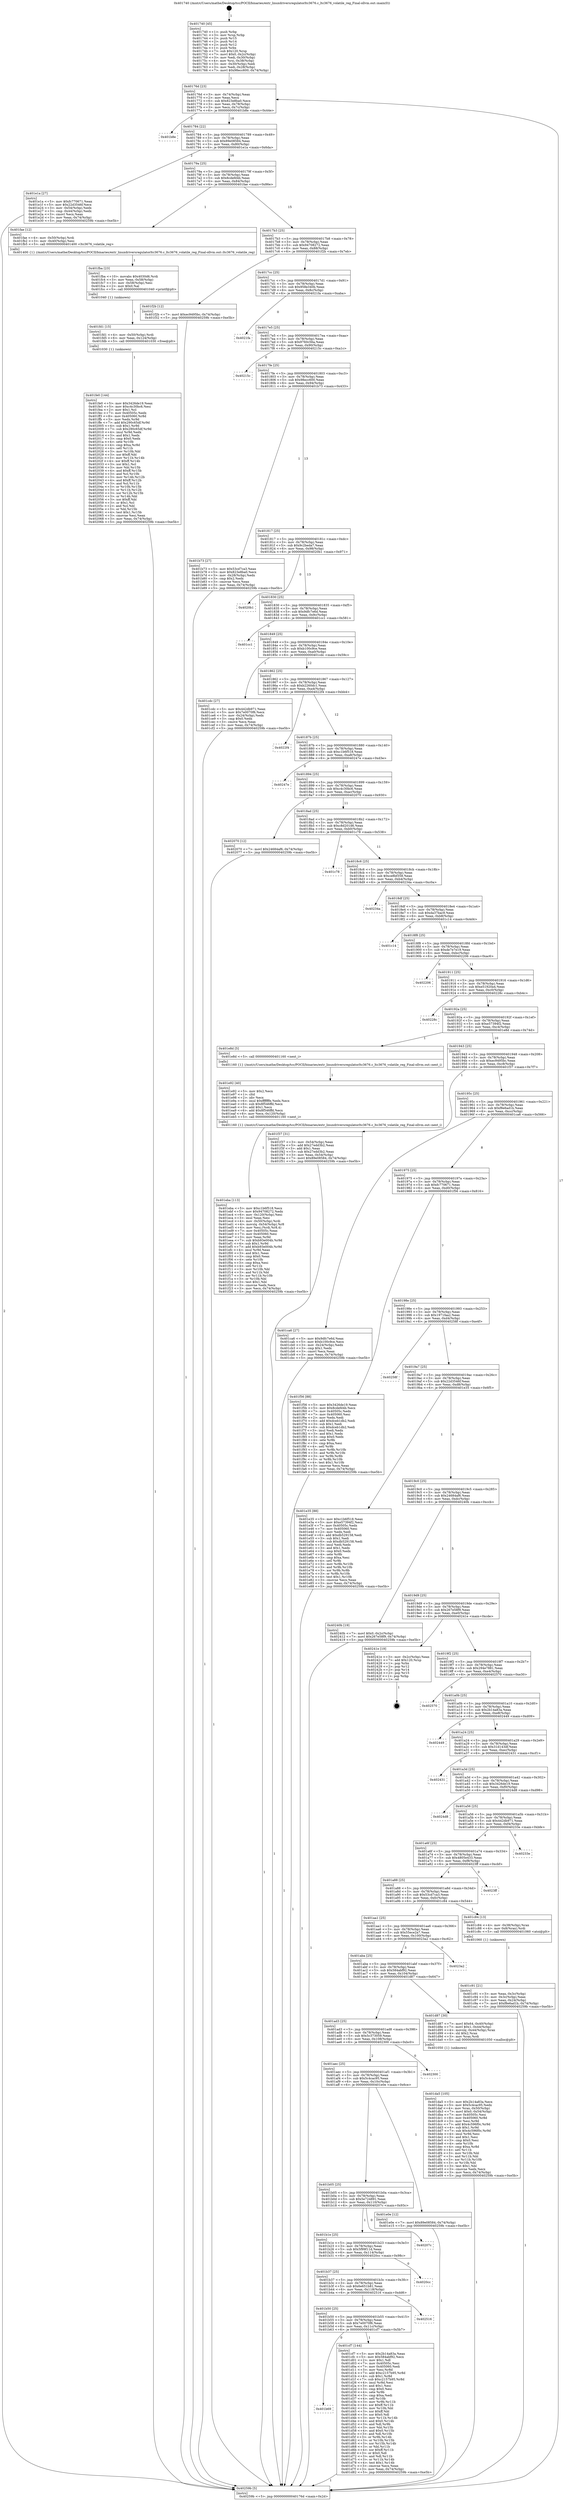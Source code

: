digraph "0x401740" {
  label = "0x401740 (/mnt/c/Users/mathe/Desktop/tcc/POCII/binaries/extr_linuxdriversregulatorltc3676.c_ltc3676_volatile_reg_Final-ollvm.out::main(0))"
  labelloc = "t"
  node[shape=record]

  Entry [label="",width=0.3,height=0.3,shape=circle,fillcolor=black,style=filled]
  "0x40176d" [label="{
     0x40176d [23]\l
     | [instrs]\l
     &nbsp;&nbsp;0x40176d \<+3\>: mov -0x74(%rbp),%eax\l
     &nbsp;&nbsp;0x401770 \<+2\>: mov %eax,%ecx\l
     &nbsp;&nbsp;0x401772 \<+6\>: sub $0x823e8ba0,%ecx\l
     &nbsp;&nbsp;0x401778 \<+3\>: mov %eax,-0x78(%rbp)\l
     &nbsp;&nbsp;0x40177b \<+3\>: mov %ecx,-0x7c(%rbp)\l
     &nbsp;&nbsp;0x40177e \<+6\>: je 0000000000401b8e \<main+0x44e\>\l
  }"]
  "0x401b8e" [label="{
     0x401b8e\l
  }", style=dashed]
  "0x401784" [label="{
     0x401784 [22]\l
     | [instrs]\l
     &nbsp;&nbsp;0x401784 \<+5\>: jmp 0000000000401789 \<main+0x49\>\l
     &nbsp;&nbsp;0x401789 \<+3\>: mov -0x78(%rbp),%eax\l
     &nbsp;&nbsp;0x40178c \<+5\>: sub $0x89e08584,%eax\l
     &nbsp;&nbsp;0x401791 \<+3\>: mov %eax,-0x80(%rbp)\l
     &nbsp;&nbsp;0x401794 \<+6\>: je 0000000000401e1a \<main+0x6da\>\l
  }"]
  Exit [label="",width=0.3,height=0.3,shape=circle,fillcolor=black,style=filled,peripheries=2]
  "0x401e1a" [label="{
     0x401e1a [27]\l
     | [instrs]\l
     &nbsp;&nbsp;0x401e1a \<+5\>: mov $0xfc770671,%eax\l
     &nbsp;&nbsp;0x401e1f \<+5\>: mov $0x22d3546f,%ecx\l
     &nbsp;&nbsp;0x401e24 \<+3\>: mov -0x54(%rbp),%edx\l
     &nbsp;&nbsp;0x401e27 \<+3\>: cmp -0x44(%rbp),%edx\l
     &nbsp;&nbsp;0x401e2a \<+3\>: cmovl %ecx,%eax\l
     &nbsp;&nbsp;0x401e2d \<+3\>: mov %eax,-0x74(%rbp)\l
     &nbsp;&nbsp;0x401e30 \<+5\>: jmp 000000000040259b \<main+0xe5b\>\l
  }"]
  "0x40179a" [label="{
     0x40179a [25]\l
     | [instrs]\l
     &nbsp;&nbsp;0x40179a \<+5\>: jmp 000000000040179f \<main+0x5f\>\l
     &nbsp;&nbsp;0x40179f \<+3\>: mov -0x78(%rbp),%eax\l
     &nbsp;&nbsp;0x4017a2 \<+5\>: sub $0x8cdefd4b,%eax\l
     &nbsp;&nbsp;0x4017a7 \<+6\>: mov %eax,-0x84(%rbp)\l
     &nbsp;&nbsp;0x4017ad \<+6\>: je 0000000000401fae \<main+0x86e\>\l
  }"]
  "0x401fe0" [label="{
     0x401fe0 [144]\l
     | [instrs]\l
     &nbsp;&nbsp;0x401fe0 \<+5\>: mov $0x3426de19,%eax\l
     &nbsp;&nbsp;0x401fe5 \<+5\>: mov $0xc4c30bc6,%esi\l
     &nbsp;&nbsp;0x401fea \<+2\>: mov $0x1,%cl\l
     &nbsp;&nbsp;0x401fec \<+7\>: mov 0x40505c,%edx\l
     &nbsp;&nbsp;0x401ff3 \<+8\>: mov 0x405060,%r8d\l
     &nbsp;&nbsp;0x401ffb \<+3\>: mov %edx,%r9d\l
     &nbsp;&nbsp;0x401ffe \<+7\>: add $0x290c65df,%r9d\l
     &nbsp;&nbsp;0x402005 \<+4\>: sub $0x1,%r9d\l
     &nbsp;&nbsp;0x402009 \<+7\>: sub $0x290c65df,%r9d\l
     &nbsp;&nbsp;0x402010 \<+4\>: imul %r9d,%edx\l
     &nbsp;&nbsp;0x402014 \<+3\>: and $0x1,%edx\l
     &nbsp;&nbsp;0x402017 \<+3\>: cmp $0x0,%edx\l
     &nbsp;&nbsp;0x40201a \<+4\>: sete %r10b\l
     &nbsp;&nbsp;0x40201e \<+4\>: cmp $0xa,%r8d\l
     &nbsp;&nbsp;0x402022 \<+4\>: setl %r11b\l
     &nbsp;&nbsp;0x402026 \<+3\>: mov %r10b,%bl\l
     &nbsp;&nbsp;0x402029 \<+3\>: xor $0xff,%bl\l
     &nbsp;&nbsp;0x40202c \<+3\>: mov %r11b,%r14b\l
     &nbsp;&nbsp;0x40202f \<+4\>: xor $0xff,%r14b\l
     &nbsp;&nbsp;0x402033 \<+3\>: xor $0x1,%cl\l
     &nbsp;&nbsp;0x402036 \<+3\>: mov %bl,%r15b\l
     &nbsp;&nbsp;0x402039 \<+4\>: and $0xff,%r15b\l
     &nbsp;&nbsp;0x40203d \<+3\>: and %cl,%r10b\l
     &nbsp;&nbsp;0x402040 \<+3\>: mov %r14b,%r12b\l
     &nbsp;&nbsp;0x402043 \<+4\>: and $0xff,%r12b\l
     &nbsp;&nbsp;0x402047 \<+3\>: and %cl,%r11b\l
     &nbsp;&nbsp;0x40204a \<+3\>: or %r10b,%r15b\l
     &nbsp;&nbsp;0x40204d \<+3\>: or %r11b,%r12b\l
     &nbsp;&nbsp;0x402050 \<+3\>: xor %r12b,%r15b\l
     &nbsp;&nbsp;0x402053 \<+3\>: or %r14b,%bl\l
     &nbsp;&nbsp;0x402056 \<+3\>: xor $0xff,%bl\l
     &nbsp;&nbsp;0x402059 \<+3\>: or $0x1,%cl\l
     &nbsp;&nbsp;0x40205c \<+2\>: and %cl,%bl\l
     &nbsp;&nbsp;0x40205e \<+3\>: or %bl,%r15b\l
     &nbsp;&nbsp;0x402061 \<+4\>: test $0x1,%r15b\l
     &nbsp;&nbsp;0x402065 \<+3\>: cmovne %esi,%eax\l
     &nbsp;&nbsp;0x402068 \<+3\>: mov %eax,-0x74(%rbp)\l
     &nbsp;&nbsp;0x40206b \<+5\>: jmp 000000000040259b \<main+0xe5b\>\l
  }"]
  "0x401fae" [label="{
     0x401fae [12]\l
     | [instrs]\l
     &nbsp;&nbsp;0x401fae \<+4\>: mov -0x50(%rbp),%rdi\l
     &nbsp;&nbsp;0x401fb2 \<+3\>: mov -0x40(%rbp),%esi\l
     &nbsp;&nbsp;0x401fb5 \<+5\>: call 0000000000401400 \<ltc3676_volatile_reg\>\l
     | [calls]\l
     &nbsp;&nbsp;0x401400 \{1\} (/mnt/c/Users/mathe/Desktop/tcc/POCII/binaries/extr_linuxdriversregulatorltc3676.c_ltc3676_volatile_reg_Final-ollvm.out::ltc3676_volatile_reg)\l
  }"]
  "0x4017b3" [label="{
     0x4017b3 [25]\l
     | [instrs]\l
     &nbsp;&nbsp;0x4017b3 \<+5\>: jmp 00000000004017b8 \<main+0x78\>\l
     &nbsp;&nbsp;0x4017b8 \<+3\>: mov -0x78(%rbp),%eax\l
     &nbsp;&nbsp;0x4017bb \<+5\>: sub $0x94708272,%eax\l
     &nbsp;&nbsp;0x4017c0 \<+6\>: mov %eax,-0x88(%rbp)\l
     &nbsp;&nbsp;0x4017c6 \<+6\>: je 0000000000401f2b \<main+0x7eb\>\l
  }"]
  "0x401fd1" [label="{
     0x401fd1 [15]\l
     | [instrs]\l
     &nbsp;&nbsp;0x401fd1 \<+4\>: mov -0x50(%rbp),%rdi\l
     &nbsp;&nbsp;0x401fd5 \<+6\>: mov %eax,-0x124(%rbp)\l
     &nbsp;&nbsp;0x401fdb \<+5\>: call 0000000000401030 \<free@plt\>\l
     | [calls]\l
     &nbsp;&nbsp;0x401030 \{1\} (unknown)\l
  }"]
  "0x401f2b" [label="{
     0x401f2b [12]\l
     | [instrs]\l
     &nbsp;&nbsp;0x401f2b \<+7\>: movl $0xec9495bc,-0x74(%rbp)\l
     &nbsp;&nbsp;0x401f32 \<+5\>: jmp 000000000040259b \<main+0xe5b\>\l
  }"]
  "0x4017cc" [label="{
     0x4017cc [25]\l
     | [instrs]\l
     &nbsp;&nbsp;0x4017cc \<+5\>: jmp 00000000004017d1 \<main+0x91\>\l
     &nbsp;&nbsp;0x4017d1 \<+3\>: mov -0x78(%rbp),%eax\l
     &nbsp;&nbsp;0x4017d4 \<+5\>: sub $0x958e340b,%eax\l
     &nbsp;&nbsp;0x4017d9 \<+6\>: mov %eax,-0x8c(%rbp)\l
     &nbsp;&nbsp;0x4017df \<+6\>: je 00000000004021fa \<main+0xaba\>\l
  }"]
  "0x401fba" [label="{
     0x401fba [23]\l
     | [instrs]\l
     &nbsp;&nbsp;0x401fba \<+10\>: movabs $0x4030d6,%rdi\l
     &nbsp;&nbsp;0x401fc4 \<+3\>: mov %eax,-0x58(%rbp)\l
     &nbsp;&nbsp;0x401fc7 \<+3\>: mov -0x58(%rbp),%esi\l
     &nbsp;&nbsp;0x401fca \<+2\>: mov $0x0,%al\l
     &nbsp;&nbsp;0x401fcc \<+5\>: call 0000000000401040 \<printf@plt\>\l
     | [calls]\l
     &nbsp;&nbsp;0x401040 \{1\} (unknown)\l
  }"]
  "0x4021fa" [label="{
     0x4021fa\l
  }", style=dashed]
  "0x4017e5" [label="{
     0x4017e5 [25]\l
     | [instrs]\l
     &nbsp;&nbsp;0x4017e5 \<+5\>: jmp 00000000004017ea \<main+0xaa\>\l
     &nbsp;&nbsp;0x4017ea \<+3\>: mov -0x78(%rbp),%eax\l
     &nbsp;&nbsp;0x4017ed \<+5\>: sub $0x9760c56a,%eax\l
     &nbsp;&nbsp;0x4017f2 \<+6\>: mov %eax,-0x90(%rbp)\l
     &nbsp;&nbsp;0x4017f8 \<+6\>: je 000000000040215c \<main+0xa1c\>\l
  }"]
  "0x401eba" [label="{
     0x401eba [113]\l
     | [instrs]\l
     &nbsp;&nbsp;0x401eba \<+5\>: mov $0xc1b6f518,%ecx\l
     &nbsp;&nbsp;0x401ebf \<+5\>: mov $0x94708272,%edx\l
     &nbsp;&nbsp;0x401ec4 \<+6\>: mov -0x120(%rbp),%esi\l
     &nbsp;&nbsp;0x401eca \<+3\>: imul %eax,%esi\l
     &nbsp;&nbsp;0x401ecd \<+4\>: mov -0x50(%rbp),%rdi\l
     &nbsp;&nbsp;0x401ed1 \<+4\>: movslq -0x54(%rbp),%r8\l
     &nbsp;&nbsp;0x401ed5 \<+4\>: mov %esi,(%rdi,%r8,4)\l
     &nbsp;&nbsp;0x401ed9 \<+7\>: mov 0x40505c,%eax\l
     &nbsp;&nbsp;0x401ee0 \<+7\>: mov 0x405060,%esi\l
     &nbsp;&nbsp;0x401ee7 \<+3\>: mov %eax,%r9d\l
     &nbsp;&nbsp;0x401eea \<+7\>: sub $0xb93e004b,%r9d\l
     &nbsp;&nbsp;0x401ef1 \<+4\>: sub $0x1,%r9d\l
     &nbsp;&nbsp;0x401ef5 \<+7\>: add $0xb93e004b,%r9d\l
     &nbsp;&nbsp;0x401efc \<+4\>: imul %r9d,%eax\l
     &nbsp;&nbsp;0x401f00 \<+3\>: and $0x1,%eax\l
     &nbsp;&nbsp;0x401f03 \<+3\>: cmp $0x0,%eax\l
     &nbsp;&nbsp;0x401f06 \<+4\>: sete %r10b\l
     &nbsp;&nbsp;0x401f0a \<+3\>: cmp $0xa,%esi\l
     &nbsp;&nbsp;0x401f0d \<+4\>: setl %r11b\l
     &nbsp;&nbsp;0x401f11 \<+3\>: mov %r10b,%bl\l
     &nbsp;&nbsp;0x401f14 \<+3\>: and %r11b,%bl\l
     &nbsp;&nbsp;0x401f17 \<+3\>: xor %r11b,%r10b\l
     &nbsp;&nbsp;0x401f1a \<+3\>: or %r10b,%bl\l
     &nbsp;&nbsp;0x401f1d \<+3\>: test $0x1,%bl\l
     &nbsp;&nbsp;0x401f20 \<+3\>: cmovne %edx,%ecx\l
     &nbsp;&nbsp;0x401f23 \<+3\>: mov %ecx,-0x74(%rbp)\l
     &nbsp;&nbsp;0x401f26 \<+5\>: jmp 000000000040259b \<main+0xe5b\>\l
  }"]
  "0x40215c" [label="{
     0x40215c\l
  }", style=dashed]
  "0x4017fe" [label="{
     0x4017fe [25]\l
     | [instrs]\l
     &nbsp;&nbsp;0x4017fe \<+5\>: jmp 0000000000401803 \<main+0xc3\>\l
     &nbsp;&nbsp;0x401803 \<+3\>: mov -0x78(%rbp),%eax\l
     &nbsp;&nbsp;0x401806 \<+5\>: sub $0x98ecc600,%eax\l
     &nbsp;&nbsp;0x40180b \<+6\>: mov %eax,-0x94(%rbp)\l
     &nbsp;&nbsp;0x401811 \<+6\>: je 0000000000401b73 \<main+0x433\>\l
  }"]
  "0x401e92" [label="{
     0x401e92 [40]\l
     | [instrs]\l
     &nbsp;&nbsp;0x401e92 \<+5\>: mov $0x2,%ecx\l
     &nbsp;&nbsp;0x401e97 \<+1\>: cltd\l
     &nbsp;&nbsp;0x401e98 \<+2\>: idiv %ecx\l
     &nbsp;&nbsp;0x401e9a \<+6\>: imul $0xfffffffe,%edx,%ecx\l
     &nbsp;&nbsp;0x401ea0 \<+6\>: sub $0x8f546ffd,%ecx\l
     &nbsp;&nbsp;0x401ea6 \<+3\>: add $0x1,%ecx\l
     &nbsp;&nbsp;0x401ea9 \<+6\>: add $0x8f546ffd,%ecx\l
     &nbsp;&nbsp;0x401eaf \<+6\>: mov %ecx,-0x120(%rbp)\l
     &nbsp;&nbsp;0x401eb5 \<+5\>: call 0000000000401160 \<next_i\>\l
     | [calls]\l
     &nbsp;&nbsp;0x401160 \{1\} (/mnt/c/Users/mathe/Desktop/tcc/POCII/binaries/extr_linuxdriversregulatorltc3676.c_ltc3676_volatile_reg_Final-ollvm.out::next_i)\l
  }"]
  "0x401b73" [label="{
     0x401b73 [27]\l
     | [instrs]\l
     &nbsp;&nbsp;0x401b73 \<+5\>: mov $0x53cd7ca3,%eax\l
     &nbsp;&nbsp;0x401b78 \<+5\>: mov $0x823e8ba0,%ecx\l
     &nbsp;&nbsp;0x401b7d \<+3\>: mov -0x28(%rbp),%edx\l
     &nbsp;&nbsp;0x401b80 \<+3\>: cmp $0x2,%edx\l
     &nbsp;&nbsp;0x401b83 \<+3\>: cmovne %ecx,%eax\l
     &nbsp;&nbsp;0x401b86 \<+3\>: mov %eax,-0x74(%rbp)\l
     &nbsp;&nbsp;0x401b89 \<+5\>: jmp 000000000040259b \<main+0xe5b\>\l
  }"]
  "0x401817" [label="{
     0x401817 [25]\l
     | [instrs]\l
     &nbsp;&nbsp;0x401817 \<+5\>: jmp 000000000040181c \<main+0xdc\>\l
     &nbsp;&nbsp;0x40181c \<+3\>: mov -0x78(%rbp),%eax\l
     &nbsp;&nbsp;0x40181f \<+5\>: sub $0x9c2beda7,%eax\l
     &nbsp;&nbsp;0x401824 \<+6\>: mov %eax,-0x98(%rbp)\l
     &nbsp;&nbsp;0x40182a \<+6\>: je 00000000004020b1 \<main+0x971\>\l
  }"]
  "0x40259b" [label="{
     0x40259b [5]\l
     | [instrs]\l
     &nbsp;&nbsp;0x40259b \<+5\>: jmp 000000000040176d \<main+0x2d\>\l
  }"]
  "0x401740" [label="{
     0x401740 [45]\l
     | [instrs]\l
     &nbsp;&nbsp;0x401740 \<+1\>: push %rbp\l
     &nbsp;&nbsp;0x401741 \<+3\>: mov %rsp,%rbp\l
     &nbsp;&nbsp;0x401744 \<+2\>: push %r15\l
     &nbsp;&nbsp;0x401746 \<+2\>: push %r14\l
     &nbsp;&nbsp;0x401748 \<+2\>: push %r12\l
     &nbsp;&nbsp;0x40174a \<+1\>: push %rbx\l
     &nbsp;&nbsp;0x40174b \<+7\>: sub $0x120,%rsp\l
     &nbsp;&nbsp;0x401752 \<+7\>: movl $0x0,-0x2c(%rbp)\l
     &nbsp;&nbsp;0x401759 \<+3\>: mov %edi,-0x30(%rbp)\l
     &nbsp;&nbsp;0x40175c \<+4\>: mov %rsi,-0x38(%rbp)\l
     &nbsp;&nbsp;0x401760 \<+3\>: mov -0x30(%rbp),%edi\l
     &nbsp;&nbsp;0x401763 \<+3\>: mov %edi,-0x28(%rbp)\l
     &nbsp;&nbsp;0x401766 \<+7\>: movl $0x98ecc600,-0x74(%rbp)\l
  }"]
  "0x401da5" [label="{
     0x401da5 [105]\l
     | [instrs]\l
     &nbsp;&nbsp;0x401da5 \<+5\>: mov $0x2b14a83a,%ecx\l
     &nbsp;&nbsp;0x401daa \<+5\>: mov $0x5c4cac95,%edx\l
     &nbsp;&nbsp;0x401daf \<+4\>: mov %rax,-0x50(%rbp)\l
     &nbsp;&nbsp;0x401db3 \<+7\>: movl $0x0,-0x54(%rbp)\l
     &nbsp;&nbsp;0x401dba \<+7\>: mov 0x40505c,%esi\l
     &nbsp;&nbsp;0x401dc1 \<+8\>: mov 0x405060,%r8d\l
     &nbsp;&nbsp;0x401dc9 \<+3\>: mov %esi,%r9d\l
     &nbsp;&nbsp;0x401dcc \<+7\>: add $0x4c596f0c,%r9d\l
     &nbsp;&nbsp;0x401dd3 \<+4\>: sub $0x1,%r9d\l
     &nbsp;&nbsp;0x401dd7 \<+7\>: sub $0x4c596f0c,%r9d\l
     &nbsp;&nbsp;0x401dde \<+4\>: imul %r9d,%esi\l
     &nbsp;&nbsp;0x401de2 \<+3\>: and $0x1,%esi\l
     &nbsp;&nbsp;0x401de5 \<+3\>: cmp $0x0,%esi\l
     &nbsp;&nbsp;0x401de8 \<+4\>: sete %r10b\l
     &nbsp;&nbsp;0x401dec \<+4\>: cmp $0xa,%r8d\l
     &nbsp;&nbsp;0x401df0 \<+4\>: setl %r11b\l
     &nbsp;&nbsp;0x401df4 \<+3\>: mov %r10b,%bl\l
     &nbsp;&nbsp;0x401df7 \<+3\>: and %r11b,%bl\l
     &nbsp;&nbsp;0x401dfa \<+3\>: xor %r11b,%r10b\l
     &nbsp;&nbsp;0x401dfd \<+3\>: or %r10b,%bl\l
     &nbsp;&nbsp;0x401e00 \<+3\>: test $0x1,%bl\l
     &nbsp;&nbsp;0x401e03 \<+3\>: cmovne %edx,%ecx\l
     &nbsp;&nbsp;0x401e06 \<+3\>: mov %ecx,-0x74(%rbp)\l
     &nbsp;&nbsp;0x401e09 \<+5\>: jmp 000000000040259b \<main+0xe5b\>\l
  }"]
  "0x4020b1" [label="{
     0x4020b1\l
  }", style=dashed]
  "0x401830" [label="{
     0x401830 [25]\l
     | [instrs]\l
     &nbsp;&nbsp;0x401830 \<+5\>: jmp 0000000000401835 \<main+0xf5\>\l
     &nbsp;&nbsp;0x401835 \<+3\>: mov -0x78(%rbp),%eax\l
     &nbsp;&nbsp;0x401838 \<+5\>: sub $0x9dfc7e6d,%eax\l
     &nbsp;&nbsp;0x40183d \<+6\>: mov %eax,-0x9c(%rbp)\l
     &nbsp;&nbsp;0x401843 \<+6\>: je 0000000000401cc1 \<main+0x581\>\l
  }"]
  "0x401b69" [label="{
     0x401b69\l
  }", style=dashed]
  "0x401cc1" [label="{
     0x401cc1\l
  }", style=dashed]
  "0x401849" [label="{
     0x401849 [25]\l
     | [instrs]\l
     &nbsp;&nbsp;0x401849 \<+5\>: jmp 000000000040184e \<main+0x10e\>\l
     &nbsp;&nbsp;0x40184e \<+3\>: mov -0x78(%rbp),%eax\l
     &nbsp;&nbsp;0x401851 \<+5\>: sub $0xb100c9ce,%eax\l
     &nbsp;&nbsp;0x401856 \<+6\>: mov %eax,-0xa0(%rbp)\l
     &nbsp;&nbsp;0x40185c \<+6\>: je 0000000000401cdc \<main+0x59c\>\l
  }"]
  "0x401cf7" [label="{
     0x401cf7 [144]\l
     | [instrs]\l
     &nbsp;&nbsp;0x401cf7 \<+5\>: mov $0x2b14a83a,%eax\l
     &nbsp;&nbsp;0x401cfc \<+5\>: mov $0x584abf92,%ecx\l
     &nbsp;&nbsp;0x401d01 \<+2\>: mov $0x1,%dl\l
     &nbsp;&nbsp;0x401d03 \<+7\>: mov 0x40505c,%esi\l
     &nbsp;&nbsp;0x401d0a \<+7\>: mov 0x405060,%edi\l
     &nbsp;&nbsp;0x401d11 \<+3\>: mov %esi,%r8d\l
     &nbsp;&nbsp;0x401d14 \<+7\>: add $0xc2157b95,%r8d\l
     &nbsp;&nbsp;0x401d1b \<+4\>: sub $0x1,%r8d\l
     &nbsp;&nbsp;0x401d1f \<+7\>: sub $0xc2157b95,%r8d\l
     &nbsp;&nbsp;0x401d26 \<+4\>: imul %r8d,%esi\l
     &nbsp;&nbsp;0x401d2a \<+3\>: and $0x1,%esi\l
     &nbsp;&nbsp;0x401d2d \<+3\>: cmp $0x0,%esi\l
     &nbsp;&nbsp;0x401d30 \<+4\>: sete %r9b\l
     &nbsp;&nbsp;0x401d34 \<+3\>: cmp $0xa,%edi\l
     &nbsp;&nbsp;0x401d37 \<+4\>: setl %r10b\l
     &nbsp;&nbsp;0x401d3b \<+3\>: mov %r9b,%r11b\l
     &nbsp;&nbsp;0x401d3e \<+4\>: xor $0xff,%r11b\l
     &nbsp;&nbsp;0x401d42 \<+3\>: mov %r10b,%bl\l
     &nbsp;&nbsp;0x401d45 \<+3\>: xor $0xff,%bl\l
     &nbsp;&nbsp;0x401d48 \<+3\>: xor $0x0,%dl\l
     &nbsp;&nbsp;0x401d4b \<+3\>: mov %r11b,%r14b\l
     &nbsp;&nbsp;0x401d4e \<+4\>: and $0x0,%r14b\l
     &nbsp;&nbsp;0x401d52 \<+3\>: and %dl,%r9b\l
     &nbsp;&nbsp;0x401d55 \<+3\>: mov %bl,%r15b\l
     &nbsp;&nbsp;0x401d58 \<+4\>: and $0x0,%r15b\l
     &nbsp;&nbsp;0x401d5c \<+3\>: and %dl,%r10b\l
     &nbsp;&nbsp;0x401d5f \<+3\>: or %r9b,%r14b\l
     &nbsp;&nbsp;0x401d62 \<+3\>: or %r10b,%r15b\l
     &nbsp;&nbsp;0x401d65 \<+3\>: xor %r15b,%r14b\l
     &nbsp;&nbsp;0x401d68 \<+3\>: or %bl,%r11b\l
     &nbsp;&nbsp;0x401d6b \<+4\>: xor $0xff,%r11b\l
     &nbsp;&nbsp;0x401d6f \<+3\>: or $0x0,%dl\l
     &nbsp;&nbsp;0x401d72 \<+3\>: and %dl,%r11b\l
     &nbsp;&nbsp;0x401d75 \<+3\>: or %r11b,%r14b\l
     &nbsp;&nbsp;0x401d78 \<+4\>: test $0x1,%r14b\l
     &nbsp;&nbsp;0x401d7c \<+3\>: cmovne %ecx,%eax\l
     &nbsp;&nbsp;0x401d7f \<+3\>: mov %eax,-0x74(%rbp)\l
     &nbsp;&nbsp;0x401d82 \<+5\>: jmp 000000000040259b \<main+0xe5b\>\l
  }"]
  "0x401cdc" [label="{
     0x401cdc [27]\l
     | [instrs]\l
     &nbsp;&nbsp;0x401cdc \<+5\>: mov $0x442db971,%eax\l
     &nbsp;&nbsp;0x401ce1 \<+5\>: mov $0x7e0070f6,%ecx\l
     &nbsp;&nbsp;0x401ce6 \<+3\>: mov -0x24(%rbp),%edx\l
     &nbsp;&nbsp;0x401ce9 \<+3\>: cmp $0x0,%edx\l
     &nbsp;&nbsp;0x401cec \<+3\>: cmove %ecx,%eax\l
     &nbsp;&nbsp;0x401cef \<+3\>: mov %eax,-0x74(%rbp)\l
     &nbsp;&nbsp;0x401cf2 \<+5\>: jmp 000000000040259b \<main+0xe5b\>\l
  }"]
  "0x401862" [label="{
     0x401862 [25]\l
     | [instrs]\l
     &nbsp;&nbsp;0x401862 \<+5\>: jmp 0000000000401867 \<main+0x127\>\l
     &nbsp;&nbsp;0x401867 \<+3\>: mov -0x78(%rbp),%eax\l
     &nbsp;&nbsp;0x40186a \<+5\>: sub $0xb2260dc1,%eax\l
     &nbsp;&nbsp;0x40186f \<+6\>: mov %eax,-0xa4(%rbp)\l
     &nbsp;&nbsp;0x401875 \<+6\>: je 00000000004022f4 \<main+0xbb4\>\l
  }"]
  "0x401b50" [label="{
     0x401b50 [25]\l
     | [instrs]\l
     &nbsp;&nbsp;0x401b50 \<+5\>: jmp 0000000000401b55 \<main+0x415\>\l
     &nbsp;&nbsp;0x401b55 \<+3\>: mov -0x78(%rbp),%eax\l
     &nbsp;&nbsp;0x401b58 \<+5\>: sub $0x7e0070f6,%eax\l
     &nbsp;&nbsp;0x401b5d \<+6\>: mov %eax,-0x11c(%rbp)\l
     &nbsp;&nbsp;0x401b63 \<+6\>: je 0000000000401cf7 \<main+0x5b7\>\l
  }"]
  "0x4022f4" [label="{
     0x4022f4\l
  }", style=dashed]
  "0x40187b" [label="{
     0x40187b [25]\l
     | [instrs]\l
     &nbsp;&nbsp;0x40187b \<+5\>: jmp 0000000000401880 \<main+0x140\>\l
     &nbsp;&nbsp;0x401880 \<+3\>: mov -0x78(%rbp),%eax\l
     &nbsp;&nbsp;0x401883 \<+5\>: sub $0xc1b6f518,%eax\l
     &nbsp;&nbsp;0x401888 \<+6\>: mov %eax,-0xa8(%rbp)\l
     &nbsp;&nbsp;0x40188e \<+6\>: je 000000000040247e \<main+0xd3e\>\l
  }"]
  "0x402516" [label="{
     0x402516\l
  }", style=dashed]
  "0x40247e" [label="{
     0x40247e\l
  }", style=dashed]
  "0x401894" [label="{
     0x401894 [25]\l
     | [instrs]\l
     &nbsp;&nbsp;0x401894 \<+5\>: jmp 0000000000401899 \<main+0x159\>\l
     &nbsp;&nbsp;0x401899 \<+3\>: mov -0x78(%rbp),%eax\l
     &nbsp;&nbsp;0x40189c \<+5\>: sub $0xc4c30bc6,%eax\l
     &nbsp;&nbsp;0x4018a1 \<+6\>: mov %eax,-0xac(%rbp)\l
     &nbsp;&nbsp;0x4018a7 \<+6\>: je 0000000000402070 \<main+0x930\>\l
  }"]
  "0x401b37" [label="{
     0x401b37 [25]\l
     | [instrs]\l
     &nbsp;&nbsp;0x401b37 \<+5\>: jmp 0000000000401b3c \<main+0x3fc\>\l
     &nbsp;&nbsp;0x401b3c \<+3\>: mov -0x78(%rbp),%eax\l
     &nbsp;&nbsp;0x401b3f \<+5\>: sub $0x6e651b81,%eax\l
     &nbsp;&nbsp;0x401b44 \<+6\>: mov %eax,-0x118(%rbp)\l
     &nbsp;&nbsp;0x401b4a \<+6\>: je 0000000000402516 \<main+0xdd6\>\l
  }"]
  "0x402070" [label="{
     0x402070 [12]\l
     | [instrs]\l
     &nbsp;&nbsp;0x402070 \<+7\>: movl $0x24684af6,-0x74(%rbp)\l
     &nbsp;&nbsp;0x402077 \<+5\>: jmp 000000000040259b \<main+0xe5b\>\l
  }"]
  "0x4018ad" [label="{
     0x4018ad [25]\l
     | [instrs]\l
     &nbsp;&nbsp;0x4018ad \<+5\>: jmp 00000000004018b2 \<main+0x172\>\l
     &nbsp;&nbsp;0x4018b2 \<+3\>: mov -0x78(%rbp),%eax\l
     &nbsp;&nbsp;0x4018b5 \<+5\>: sub $0xc8d201d6,%eax\l
     &nbsp;&nbsp;0x4018ba \<+6\>: mov %eax,-0xb0(%rbp)\l
     &nbsp;&nbsp;0x4018c0 \<+6\>: je 0000000000401c78 \<main+0x538\>\l
  }"]
  "0x4020cc" [label="{
     0x4020cc\l
  }", style=dashed]
  "0x401c78" [label="{
     0x401c78\l
  }", style=dashed]
  "0x4018c6" [label="{
     0x4018c6 [25]\l
     | [instrs]\l
     &nbsp;&nbsp;0x4018c6 \<+5\>: jmp 00000000004018cb \<main+0x18b\>\l
     &nbsp;&nbsp;0x4018cb \<+3\>: mov -0x78(%rbp),%eax\l
     &nbsp;&nbsp;0x4018ce \<+5\>: sub $0xce8bf358,%eax\l
     &nbsp;&nbsp;0x4018d3 \<+6\>: mov %eax,-0xb4(%rbp)\l
     &nbsp;&nbsp;0x4018d9 \<+6\>: je 000000000040234a \<main+0xc0a\>\l
  }"]
  "0x401b1e" [label="{
     0x401b1e [25]\l
     | [instrs]\l
     &nbsp;&nbsp;0x401b1e \<+5\>: jmp 0000000000401b23 \<main+0x3e3\>\l
     &nbsp;&nbsp;0x401b23 \<+3\>: mov -0x78(%rbp),%eax\l
     &nbsp;&nbsp;0x401b26 \<+5\>: sub $0x5f99f11d,%eax\l
     &nbsp;&nbsp;0x401b2b \<+6\>: mov %eax,-0x114(%rbp)\l
     &nbsp;&nbsp;0x401b31 \<+6\>: je 00000000004020cc \<main+0x98c\>\l
  }"]
  "0x40234a" [label="{
     0x40234a\l
  }", style=dashed]
  "0x4018df" [label="{
     0x4018df [25]\l
     | [instrs]\l
     &nbsp;&nbsp;0x4018df \<+5\>: jmp 00000000004018e4 \<main+0x1a4\>\l
     &nbsp;&nbsp;0x4018e4 \<+3\>: mov -0x78(%rbp),%eax\l
     &nbsp;&nbsp;0x4018e7 \<+5\>: sub $0xda37bac9,%eax\l
     &nbsp;&nbsp;0x4018ec \<+6\>: mov %eax,-0xb8(%rbp)\l
     &nbsp;&nbsp;0x4018f2 \<+6\>: je 0000000000401c14 \<main+0x4d4\>\l
  }"]
  "0x40207c" [label="{
     0x40207c\l
  }", style=dashed]
  "0x401c14" [label="{
     0x401c14\l
  }", style=dashed]
  "0x4018f8" [label="{
     0x4018f8 [25]\l
     | [instrs]\l
     &nbsp;&nbsp;0x4018f8 \<+5\>: jmp 00000000004018fd \<main+0x1bd\>\l
     &nbsp;&nbsp;0x4018fd \<+3\>: mov -0x78(%rbp),%eax\l
     &nbsp;&nbsp;0x401900 \<+5\>: sub $0xde7e7e19,%eax\l
     &nbsp;&nbsp;0x401905 \<+6\>: mov %eax,-0xbc(%rbp)\l
     &nbsp;&nbsp;0x40190b \<+6\>: je 0000000000402206 \<main+0xac6\>\l
  }"]
  "0x401b05" [label="{
     0x401b05 [25]\l
     | [instrs]\l
     &nbsp;&nbsp;0x401b05 \<+5\>: jmp 0000000000401b0a \<main+0x3ca\>\l
     &nbsp;&nbsp;0x401b0a \<+3\>: mov -0x78(%rbp),%eax\l
     &nbsp;&nbsp;0x401b0d \<+5\>: sub $0x5e724891,%eax\l
     &nbsp;&nbsp;0x401b12 \<+6\>: mov %eax,-0x110(%rbp)\l
     &nbsp;&nbsp;0x401b18 \<+6\>: je 000000000040207c \<main+0x93c\>\l
  }"]
  "0x402206" [label="{
     0x402206\l
  }", style=dashed]
  "0x401911" [label="{
     0x401911 [25]\l
     | [instrs]\l
     &nbsp;&nbsp;0x401911 \<+5\>: jmp 0000000000401916 \<main+0x1d6\>\l
     &nbsp;&nbsp;0x401916 \<+3\>: mov -0x78(%rbp),%eax\l
     &nbsp;&nbsp;0x401919 \<+5\>: sub $0xe51920a4,%eax\l
     &nbsp;&nbsp;0x40191e \<+6\>: mov %eax,-0xc0(%rbp)\l
     &nbsp;&nbsp;0x401924 \<+6\>: je 000000000040228c \<main+0xb4c\>\l
  }"]
  "0x401e0e" [label="{
     0x401e0e [12]\l
     | [instrs]\l
     &nbsp;&nbsp;0x401e0e \<+7\>: movl $0x89e08584,-0x74(%rbp)\l
     &nbsp;&nbsp;0x401e15 \<+5\>: jmp 000000000040259b \<main+0xe5b\>\l
  }"]
  "0x40228c" [label="{
     0x40228c\l
  }", style=dashed]
  "0x40192a" [label="{
     0x40192a [25]\l
     | [instrs]\l
     &nbsp;&nbsp;0x40192a \<+5\>: jmp 000000000040192f \<main+0x1ef\>\l
     &nbsp;&nbsp;0x40192f \<+3\>: mov -0x78(%rbp),%eax\l
     &nbsp;&nbsp;0x401932 \<+5\>: sub $0xe57394f2,%eax\l
     &nbsp;&nbsp;0x401937 \<+6\>: mov %eax,-0xc4(%rbp)\l
     &nbsp;&nbsp;0x40193d \<+6\>: je 0000000000401e8d \<main+0x74d\>\l
  }"]
  "0x401aec" [label="{
     0x401aec [25]\l
     | [instrs]\l
     &nbsp;&nbsp;0x401aec \<+5\>: jmp 0000000000401af1 \<main+0x3b1\>\l
     &nbsp;&nbsp;0x401af1 \<+3\>: mov -0x78(%rbp),%eax\l
     &nbsp;&nbsp;0x401af4 \<+5\>: sub $0x5c4cac95,%eax\l
     &nbsp;&nbsp;0x401af9 \<+6\>: mov %eax,-0x10c(%rbp)\l
     &nbsp;&nbsp;0x401aff \<+6\>: je 0000000000401e0e \<main+0x6ce\>\l
  }"]
  "0x401e8d" [label="{
     0x401e8d [5]\l
     | [instrs]\l
     &nbsp;&nbsp;0x401e8d \<+5\>: call 0000000000401160 \<next_i\>\l
     | [calls]\l
     &nbsp;&nbsp;0x401160 \{1\} (/mnt/c/Users/mathe/Desktop/tcc/POCII/binaries/extr_linuxdriversregulatorltc3676.c_ltc3676_volatile_reg_Final-ollvm.out::next_i)\l
  }"]
  "0x401943" [label="{
     0x401943 [25]\l
     | [instrs]\l
     &nbsp;&nbsp;0x401943 \<+5\>: jmp 0000000000401948 \<main+0x208\>\l
     &nbsp;&nbsp;0x401948 \<+3\>: mov -0x78(%rbp),%eax\l
     &nbsp;&nbsp;0x40194b \<+5\>: sub $0xec9495bc,%eax\l
     &nbsp;&nbsp;0x401950 \<+6\>: mov %eax,-0xc8(%rbp)\l
     &nbsp;&nbsp;0x401956 \<+6\>: je 0000000000401f37 \<main+0x7f7\>\l
  }"]
  "0x402300" [label="{
     0x402300\l
  }", style=dashed]
  "0x401f37" [label="{
     0x401f37 [31]\l
     | [instrs]\l
     &nbsp;&nbsp;0x401f37 \<+3\>: mov -0x54(%rbp),%eax\l
     &nbsp;&nbsp;0x401f3a \<+5\>: add $0x27edd3b2,%eax\l
     &nbsp;&nbsp;0x401f3f \<+3\>: add $0x1,%eax\l
     &nbsp;&nbsp;0x401f42 \<+5\>: sub $0x27edd3b2,%eax\l
     &nbsp;&nbsp;0x401f47 \<+3\>: mov %eax,-0x54(%rbp)\l
     &nbsp;&nbsp;0x401f4a \<+7\>: movl $0x89e08584,-0x74(%rbp)\l
     &nbsp;&nbsp;0x401f51 \<+5\>: jmp 000000000040259b \<main+0xe5b\>\l
  }"]
  "0x40195c" [label="{
     0x40195c [25]\l
     | [instrs]\l
     &nbsp;&nbsp;0x40195c \<+5\>: jmp 0000000000401961 \<main+0x221\>\l
     &nbsp;&nbsp;0x401961 \<+3\>: mov -0x78(%rbp),%eax\l
     &nbsp;&nbsp;0x401964 \<+5\>: sub $0xf8e6ad1b,%eax\l
     &nbsp;&nbsp;0x401969 \<+6\>: mov %eax,-0xcc(%rbp)\l
     &nbsp;&nbsp;0x40196f \<+6\>: je 0000000000401ca6 \<main+0x566\>\l
  }"]
  "0x401ad3" [label="{
     0x401ad3 [25]\l
     | [instrs]\l
     &nbsp;&nbsp;0x401ad3 \<+5\>: jmp 0000000000401ad8 \<main+0x398\>\l
     &nbsp;&nbsp;0x401ad8 \<+3\>: mov -0x78(%rbp),%eax\l
     &nbsp;&nbsp;0x401adb \<+5\>: sub $0x5c373059,%eax\l
     &nbsp;&nbsp;0x401ae0 \<+6\>: mov %eax,-0x108(%rbp)\l
     &nbsp;&nbsp;0x401ae6 \<+6\>: je 0000000000402300 \<main+0xbc0\>\l
  }"]
  "0x401ca6" [label="{
     0x401ca6 [27]\l
     | [instrs]\l
     &nbsp;&nbsp;0x401ca6 \<+5\>: mov $0x9dfc7e6d,%eax\l
     &nbsp;&nbsp;0x401cab \<+5\>: mov $0xb100c9ce,%ecx\l
     &nbsp;&nbsp;0x401cb0 \<+3\>: mov -0x24(%rbp),%edx\l
     &nbsp;&nbsp;0x401cb3 \<+3\>: cmp $0x1,%edx\l
     &nbsp;&nbsp;0x401cb6 \<+3\>: cmovl %ecx,%eax\l
     &nbsp;&nbsp;0x401cb9 \<+3\>: mov %eax,-0x74(%rbp)\l
     &nbsp;&nbsp;0x401cbc \<+5\>: jmp 000000000040259b \<main+0xe5b\>\l
  }"]
  "0x401975" [label="{
     0x401975 [25]\l
     | [instrs]\l
     &nbsp;&nbsp;0x401975 \<+5\>: jmp 000000000040197a \<main+0x23a\>\l
     &nbsp;&nbsp;0x40197a \<+3\>: mov -0x78(%rbp),%eax\l
     &nbsp;&nbsp;0x40197d \<+5\>: sub $0xfc770671,%eax\l
     &nbsp;&nbsp;0x401982 \<+6\>: mov %eax,-0xd0(%rbp)\l
     &nbsp;&nbsp;0x401988 \<+6\>: je 0000000000401f56 \<main+0x816\>\l
  }"]
  "0x401d87" [label="{
     0x401d87 [30]\l
     | [instrs]\l
     &nbsp;&nbsp;0x401d87 \<+7\>: movl $0x64,-0x40(%rbp)\l
     &nbsp;&nbsp;0x401d8e \<+7\>: movl $0x1,-0x44(%rbp)\l
     &nbsp;&nbsp;0x401d95 \<+4\>: movslq -0x44(%rbp),%rax\l
     &nbsp;&nbsp;0x401d99 \<+4\>: shl $0x2,%rax\l
     &nbsp;&nbsp;0x401d9d \<+3\>: mov %rax,%rdi\l
     &nbsp;&nbsp;0x401da0 \<+5\>: call 0000000000401050 \<malloc@plt\>\l
     | [calls]\l
     &nbsp;&nbsp;0x401050 \{1\} (unknown)\l
  }"]
  "0x401f56" [label="{
     0x401f56 [88]\l
     | [instrs]\l
     &nbsp;&nbsp;0x401f56 \<+5\>: mov $0x3426de19,%eax\l
     &nbsp;&nbsp;0x401f5b \<+5\>: mov $0x8cdefd4b,%ecx\l
     &nbsp;&nbsp;0x401f60 \<+7\>: mov 0x40505c,%edx\l
     &nbsp;&nbsp;0x401f67 \<+7\>: mov 0x405060,%esi\l
     &nbsp;&nbsp;0x401f6e \<+2\>: mov %edx,%edi\l
     &nbsp;&nbsp;0x401f70 \<+6\>: add $0xdceb1db2,%edi\l
     &nbsp;&nbsp;0x401f76 \<+3\>: sub $0x1,%edi\l
     &nbsp;&nbsp;0x401f79 \<+6\>: sub $0xdceb1db2,%edi\l
     &nbsp;&nbsp;0x401f7f \<+3\>: imul %edi,%edx\l
     &nbsp;&nbsp;0x401f82 \<+3\>: and $0x1,%edx\l
     &nbsp;&nbsp;0x401f85 \<+3\>: cmp $0x0,%edx\l
     &nbsp;&nbsp;0x401f88 \<+4\>: sete %r8b\l
     &nbsp;&nbsp;0x401f8c \<+3\>: cmp $0xa,%esi\l
     &nbsp;&nbsp;0x401f8f \<+4\>: setl %r9b\l
     &nbsp;&nbsp;0x401f93 \<+3\>: mov %r8b,%r10b\l
     &nbsp;&nbsp;0x401f96 \<+3\>: and %r9b,%r10b\l
     &nbsp;&nbsp;0x401f99 \<+3\>: xor %r9b,%r8b\l
     &nbsp;&nbsp;0x401f9c \<+3\>: or %r8b,%r10b\l
     &nbsp;&nbsp;0x401f9f \<+4\>: test $0x1,%r10b\l
     &nbsp;&nbsp;0x401fa3 \<+3\>: cmovne %ecx,%eax\l
     &nbsp;&nbsp;0x401fa6 \<+3\>: mov %eax,-0x74(%rbp)\l
     &nbsp;&nbsp;0x401fa9 \<+5\>: jmp 000000000040259b \<main+0xe5b\>\l
  }"]
  "0x40198e" [label="{
     0x40198e [25]\l
     | [instrs]\l
     &nbsp;&nbsp;0x40198e \<+5\>: jmp 0000000000401993 \<main+0x253\>\l
     &nbsp;&nbsp;0x401993 \<+3\>: mov -0x78(%rbp),%eax\l
     &nbsp;&nbsp;0x401996 \<+5\>: sub $0x1971faa2,%eax\l
     &nbsp;&nbsp;0x40199b \<+6\>: mov %eax,-0xd4(%rbp)\l
     &nbsp;&nbsp;0x4019a1 \<+6\>: je 000000000040258f \<main+0xe4f\>\l
  }"]
  "0x401aba" [label="{
     0x401aba [25]\l
     | [instrs]\l
     &nbsp;&nbsp;0x401aba \<+5\>: jmp 0000000000401abf \<main+0x37f\>\l
     &nbsp;&nbsp;0x401abf \<+3\>: mov -0x78(%rbp),%eax\l
     &nbsp;&nbsp;0x401ac2 \<+5\>: sub $0x584abf92,%eax\l
     &nbsp;&nbsp;0x401ac7 \<+6\>: mov %eax,-0x104(%rbp)\l
     &nbsp;&nbsp;0x401acd \<+6\>: je 0000000000401d87 \<main+0x647\>\l
  }"]
  "0x40258f" [label="{
     0x40258f\l
  }", style=dashed]
  "0x4019a7" [label="{
     0x4019a7 [25]\l
     | [instrs]\l
     &nbsp;&nbsp;0x4019a7 \<+5\>: jmp 00000000004019ac \<main+0x26c\>\l
     &nbsp;&nbsp;0x4019ac \<+3\>: mov -0x78(%rbp),%eax\l
     &nbsp;&nbsp;0x4019af \<+5\>: sub $0x22d3546f,%eax\l
     &nbsp;&nbsp;0x4019b4 \<+6\>: mov %eax,-0xd8(%rbp)\l
     &nbsp;&nbsp;0x4019ba \<+6\>: je 0000000000401e35 \<main+0x6f5\>\l
  }"]
  "0x4023a2" [label="{
     0x4023a2\l
  }", style=dashed]
  "0x401e35" [label="{
     0x401e35 [88]\l
     | [instrs]\l
     &nbsp;&nbsp;0x401e35 \<+5\>: mov $0xc1b6f518,%eax\l
     &nbsp;&nbsp;0x401e3a \<+5\>: mov $0xe57394f2,%ecx\l
     &nbsp;&nbsp;0x401e3f \<+7\>: mov 0x40505c,%edx\l
     &nbsp;&nbsp;0x401e46 \<+7\>: mov 0x405060,%esi\l
     &nbsp;&nbsp;0x401e4d \<+2\>: mov %edx,%edi\l
     &nbsp;&nbsp;0x401e4f \<+6\>: add $0xdb529158,%edi\l
     &nbsp;&nbsp;0x401e55 \<+3\>: sub $0x1,%edi\l
     &nbsp;&nbsp;0x401e58 \<+6\>: sub $0xdb529158,%edi\l
     &nbsp;&nbsp;0x401e5e \<+3\>: imul %edi,%edx\l
     &nbsp;&nbsp;0x401e61 \<+3\>: and $0x1,%edx\l
     &nbsp;&nbsp;0x401e64 \<+3\>: cmp $0x0,%edx\l
     &nbsp;&nbsp;0x401e67 \<+4\>: sete %r8b\l
     &nbsp;&nbsp;0x401e6b \<+3\>: cmp $0xa,%esi\l
     &nbsp;&nbsp;0x401e6e \<+4\>: setl %r9b\l
     &nbsp;&nbsp;0x401e72 \<+3\>: mov %r8b,%r10b\l
     &nbsp;&nbsp;0x401e75 \<+3\>: and %r9b,%r10b\l
     &nbsp;&nbsp;0x401e78 \<+3\>: xor %r9b,%r8b\l
     &nbsp;&nbsp;0x401e7b \<+3\>: or %r8b,%r10b\l
     &nbsp;&nbsp;0x401e7e \<+4\>: test $0x1,%r10b\l
     &nbsp;&nbsp;0x401e82 \<+3\>: cmovne %ecx,%eax\l
     &nbsp;&nbsp;0x401e85 \<+3\>: mov %eax,-0x74(%rbp)\l
     &nbsp;&nbsp;0x401e88 \<+5\>: jmp 000000000040259b \<main+0xe5b\>\l
  }"]
  "0x4019c0" [label="{
     0x4019c0 [25]\l
     | [instrs]\l
     &nbsp;&nbsp;0x4019c0 \<+5\>: jmp 00000000004019c5 \<main+0x285\>\l
     &nbsp;&nbsp;0x4019c5 \<+3\>: mov -0x78(%rbp),%eax\l
     &nbsp;&nbsp;0x4019c8 \<+5\>: sub $0x24684af6,%eax\l
     &nbsp;&nbsp;0x4019cd \<+6\>: mov %eax,-0xdc(%rbp)\l
     &nbsp;&nbsp;0x4019d3 \<+6\>: je 000000000040240b \<main+0xccb\>\l
  }"]
  "0x401c91" [label="{
     0x401c91 [21]\l
     | [instrs]\l
     &nbsp;&nbsp;0x401c91 \<+3\>: mov %eax,-0x3c(%rbp)\l
     &nbsp;&nbsp;0x401c94 \<+3\>: mov -0x3c(%rbp),%eax\l
     &nbsp;&nbsp;0x401c97 \<+3\>: mov %eax,-0x24(%rbp)\l
     &nbsp;&nbsp;0x401c9a \<+7\>: movl $0xf8e6ad1b,-0x74(%rbp)\l
     &nbsp;&nbsp;0x401ca1 \<+5\>: jmp 000000000040259b \<main+0xe5b\>\l
  }"]
  "0x40240b" [label="{
     0x40240b [19]\l
     | [instrs]\l
     &nbsp;&nbsp;0x40240b \<+7\>: movl $0x0,-0x2c(%rbp)\l
     &nbsp;&nbsp;0x402412 \<+7\>: movl $0x267e58f9,-0x74(%rbp)\l
     &nbsp;&nbsp;0x402419 \<+5\>: jmp 000000000040259b \<main+0xe5b\>\l
  }"]
  "0x4019d9" [label="{
     0x4019d9 [25]\l
     | [instrs]\l
     &nbsp;&nbsp;0x4019d9 \<+5\>: jmp 00000000004019de \<main+0x29e\>\l
     &nbsp;&nbsp;0x4019de \<+3\>: mov -0x78(%rbp),%eax\l
     &nbsp;&nbsp;0x4019e1 \<+5\>: sub $0x267e58f9,%eax\l
     &nbsp;&nbsp;0x4019e6 \<+6\>: mov %eax,-0xe0(%rbp)\l
     &nbsp;&nbsp;0x4019ec \<+6\>: je 000000000040241e \<main+0xcde\>\l
  }"]
  "0x401aa1" [label="{
     0x401aa1 [25]\l
     | [instrs]\l
     &nbsp;&nbsp;0x401aa1 \<+5\>: jmp 0000000000401aa6 \<main+0x366\>\l
     &nbsp;&nbsp;0x401aa6 \<+3\>: mov -0x78(%rbp),%eax\l
     &nbsp;&nbsp;0x401aa9 \<+5\>: sub $0x55ece2a7,%eax\l
     &nbsp;&nbsp;0x401aae \<+6\>: mov %eax,-0x100(%rbp)\l
     &nbsp;&nbsp;0x401ab4 \<+6\>: je 00000000004023a2 \<main+0xc62\>\l
  }"]
  "0x40241e" [label="{
     0x40241e [19]\l
     | [instrs]\l
     &nbsp;&nbsp;0x40241e \<+3\>: mov -0x2c(%rbp),%eax\l
     &nbsp;&nbsp;0x402421 \<+7\>: add $0x120,%rsp\l
     &nbsp;&nbsp;0x402428 \<+1\>: pop %rbx\l
     &nbsp;&nbsp;0x402429 \<+2\>: pop %r12\l
     &nbsp;&nbsp;0x40242b \<+2\>: pop %r14\l
     &nbsp;&nbsp;0x40242d \<+2\>: pop %r15\l
     &nbsp;&nbsp;0x40242f \<+1\>: pop %rbp\l
     &nbsp;&nbsp;0x402430 \<+1\>: ret\l
  }"]
  "0x4019f2" [label="{
     0x4019f2 [25]\l
     | [instrs]\l
     &nbsp;&nbsp;0x4019f2 \<+5\>: jmp 00000000004019f7 \<main+0x2b7\>\l
     &nbsp;&nbsp;0x4019f7 \<+3\>: mov -0x78(%rbp),%eax\l
     &nbsp;&nbsp;0x4019fa \<+5\>: sub $0x294e7881,%eax\l
     &nbsp;&nbsp;0x4019ff \<+6\>: mov %eax,-0xe4(%rbp)\l
     &nbsp;&nbsp;0x401a05 \<+6\>: je 0000000000402570 \<main+0xe30\>\l
  }"]
  "0x401c84" [label="{
     0x401c84 [13]\l
     | [instrs]\l
     &nbsp;&nbsp;0x401c84 \<+4\>: mov -0x38(%rbp),%rax\l
     &nbsp;&nbsp;0x401c88 \<+4\>: mov 0x8(%rax),%rdi\l
     &nbsp;&nbsp;0x401c8c \<+5\>: call 0000000000401060 \<atoi@plt\>\l
     | [calls]\l
     &nbsp;&nbsp;0x401060 \{1\} (unknown)\l
  }"]
  "0x402570" [label="{
     0x402570\l
  }", style=dashed]
  "0x401a0b" [label="{
     0x401a0b [25]\l
     | [instrs]\l
     &nbsp;&nbsp;0x401a0b \<+5\>: jmp 0000000000401a10 \<main+0x2d0\>\l
     &nbsp;&nbsp;0x401a10 \<+3\>: mov -0x78(%rbp),%eax\l
     &nbsp;&nbsp;0x401a13 \<+5\>: sub $0x2b14a83a,%eax\l
     &nbsp;&nbsp;0x401a18 \<+6\>: mov %eax,-0xe8(%rbp)\l
     &nbsp;&nbsp;0x401a1e \<+6\>: je 0000000000402449 \<main+0xd09\>\l
  }"]
  "0x401a88" [label="{
     0x401a88 [25]\l
     | [instrs]\l
     &nbsp;&nbsp;0x401a88 \<+5\>: jmp 0000000000401a8d \<main+0x34d\>\l
     &nbsp;&nbsp;0x401a8d \<+3\>: mov -0x78(%rbp),%eax\l
     &nbsp;&nbsp;0x401a90 \<+5\>: sub $0x53cd7ca3,%eax\l
     &nbsp;&nbsp;0x401a95 \<+6\>: mov %eax,-0xfc(%rbp)\l
     &nbsp;&nbsp;0x401a9b \<+6\>: je 0000000000401c84 \<main+0x544\>\l
  }"]
  "0x402449" [label="{
     0x402449\l
  }", style=dashed]
  "0x401a24" [label="{
     0x401a24 [25]\l
     | [instrs]\l
     &nbsp;&nbsp;0x401a24 \<+5\>: jmp 0000000000401a29 \<main+0x2e9\>\l
     &nbsp;&nbsp;0x401a29 \<+3\>: mov -0x78(%rbp),%eax\l
     &nbsp;&nbsp;0x401a2c \<+5\>: sub $0x31d143df,%eax\l
     &nbsp;&nbsp;0x401a31 \<+6\>: mov %eax,-0xec(%rbp)\l
     &nbsp;&nbsp;0x401a37 \<+6\>: je 0000000000402431 \<main+0xcf1\>\l
  }"]
  "0x4023ff" [label="{
     0x4023ff\l
  }", style=dashed]
  "0x402431" [label="{
     0x402431\l
  }", style=dashed]
  "0x401a3d" [label="{
     0x401a3d [25]\l
     | [instrs]\l
     &nbsp;&nbsp;0x401a3d \<+5\>: jmp 0000000000401a42 \<main+0x302\>\l
     &nbsp;&nbsp;0x401a42 \<+3\>: mov -0x78(%rbp),%eax\l
     &nbsp;&nbsp;0x401a45 \<+5\>: sub $0x3426de19,%eax\l
     &nbsp;&nbsp;0x401a4a \<+6\>: mov %eax,-0xf0(%rbp)\l
     &nbsp;&nbsp;0x401a50 \<+6\>: je 00000000004024d8 \<main+0xd98\>\l
  }"]
  "0x401a6f" [label="{
     0x401a6f [25]\l
     | [instrs]\l
     &nbsp;&nbsp;0x401a6f \<+5\>: jmp 0000000000401a74 \<main+0x334\>\l
     &nbsp;&nbsp;0x401a74 \<+3\>: mov -0x78(%rbp),%eax\l
     &nbsp;&nbsp;0x401a77 \<+5\>: sub $0x4805e433,%eax\l
     &nbsp;&nbsp;0x401a7c \<+6\>: mov %eax,-0xf8(%rbp)\l
     &nbsp;&nbsp;0x401a82 \<+6\>: je 00000000004023ff \<main+0xcbf\>\l
  }"]
  "0x4024d8" [label="{
     0x4024d8\l
  }", style=dashed]
  "0x401a56" [label="{
     0x401a56 [25]\l
     | [instrs]\l
     &nbsp;&nbsp;0x401a56 \<+5\>: jmp 0000000000401a5b \<main+0x31b\>\l
     &nbsp;&nbsp;0x401a5b \<+3\>: mov -0x78(%rbp),%eax\l
     &nbsp;&nbsp;0x401a5e \<+5\>: sub $0x442db971,%eax\l
     &nbsp;&nbsp;0x401a63 \<+6\>: mov %eax,-0xf4(%rbp)\l
     &nbsp;&nbsp;0x401a69 \<+6\>: je 000000000040233e \<main+0xbfe\>\l
  }"]
  "0x40233e" [label="{
     0x40233e\l
  }", style=dashed]
  Entry -> "0x401740" [label=" 1"]
  "0x40176d" -> "0x401b8e" [label=" 0"]
  "0x40176d" -> "0x401784" [label=" 18"]
  "0x40241e" -> Exit [label=" 1"]
  "0x401784" -> "0x401e1a" [label=" 2"]
  "0x401784" -> "0x40179a" [label=" 16"]
  "0x40240b" -> "0x40259b" [label=" 1"]
  "0x40179a" -> "0x401fae" [label=" 1"]
  "0x40179a" -> "0x4017b3" [label=" 15"]
  "0x402070" -> "0x40259b" [label=" 1"]
  "0x4017b3" -> "0x401f2b" [label=" 1"]
  "0x4017b3" -> "0x4017cc" [label=" 14"]
  "0x401fe0" -> "0x40259b" [label=" 1"]
  "0x4017cc" -> "0x4021fa" [label=" 0"]
  "0x4017cc" -> "0x4017e5" [label=" 14"]
  "0x401fd1" -> "0x401fe0" [label=" 1"]
  "0x4017e5" -> "0x40215c" [label=" 0"]
  "0x4017e5" -> "0x4017fe" [label=" 14"]
  "0x401fba" -> "0x401fd1" [label=" 1"]
  "0x4017fe" -> "0x401b73" [label=" 1"]
  "0x4017fe" -> "0x401817" [label=" 13"]
  "0x401b73" -> "0x40259b" [label=" 1"]
  "0x401740" -> "0x40176d" [label=" 1"]
  "0x40259b" -> "0x40176d" [label=" 17"]
  "0x401fae" -> "0x401fba" [label=" 1"]
  "0x401817" -> "0x4020b1" [label=" 0"]
  "0x401817" -> "0x401830" [label=" 13"]
  "0x401f56" -> "0x40259b" [label=" 1"]
  "0x401830" -> "0x401cc1" [label=" 0"]
  "0x401830" -> "0x401849" [label=" 13"]
  "0x401f37" -> "0x40259b" [label=" 1"]
  "0x401849" -> "0x401cdc" [label=" 1"]
  "0x401849" -> "0x401862" [label=" 12"]
  "0x401f2b" -> "0x40259b" [label=" 1"]
  "0x401862" -> "0x4022f4" [label=" 0"]
  "0x401862" -> "0x40187b" [label=" 12"]
  "0x401e92" -> "0x401eba" [label=" 1"]
  "0x40187b" -> "0x40247e" [label=" 0"]
  "0x40187b" -> "0x401894" [label=" 12"]
  "0x401e8d" -> "0x401e92" [label=" 1"]
  "0x401894" -> "0x402070" [label=" 1"]
  "0x401894" -> "0x4018ad" [label=" 11"]
  "0x401e1a" -> "0x40259b" [label=" 2"]
  "0x4018ad" -> "0x401c78" [label=" 0"]
  "0x4018ad" -> "0x4018c6" [label=" 11"]
  "0x401e0e" -> "0x40259b" [label=" 1"]
  "0x4018c6" -> "0x40234a" [label=" 0"]
  "0x4018c6" -> "0x4018df" [label=" 11"]
  "0x401d87" -> "0x401da5" [label=" 1"]
  "0x4018df" -> "0x401c14" [label=" 0"]
  "0x4018df" -> "0x4018f8" [label=" 11"]
  "0x401cf7" -> "0x40259b" [label=" 1"]
  "0x4018f8" -> "0x402206" [label=" 0"]
  "0x4018f8" -> "0x401911" [label=" 11"]
  "0x401b50" -> "0x401cf7" [label=" 1"]
  "0x401911" -> "0x40228c" [label=" 0"]
  "0x401911" -> "0x40192a" [label=" 11"]
  "0x401eba" -> "0x40259b" [label=" 1"]
  "0x40192a" -> "0x401e8d" [label=" 1"]
  "0x40192a" -> "0x401943" [label=" 10"]
  "0x401b37" -> "0x402516" [label=" 0"]
  "0x401943" -> "0x401f37" [label=" 1"]
  "0x401943" -> "0x40195c" [label=" 9"]
  "0x401e35" -> "0x40259b" [label=" 1"]
  "0x40195c" -> "0x401ca6" [label=" 1"]
  "0x40195c" -> "0x401975" [label=" 8"]
  "0x401b1e" -> "0x4020cc" [label=" 0"]
  "0x401975" -> "0x401f56" [label=" 1"]
  "0x401975" -> "0x40198e" [label=" 7"]
  "0x401da5" -> "0x40259b" [label=" 1"]
  "0x40198e" -> "0x40258f" [label=" 0"]
  "0x40198e" -> "0x4019a7" [label=" 7"]
  "0x401b05" -> "0x40207c" [label=" 0"]
  "0x4019a7" -> "0x401e35" [label=" 1"]
  "0x4019a7" -> "0x4019c0" [label=" 6"]
  "0x401b50" -> "0x401b69" [label=" 0"]
  "0x4019c0" -> "0x40240b" [label=" 1"]
  "0x4019c0" -> "0x4019d9" [label=" 5"]
  "0x401aec" -> "0x401e0e" [label=" 1"]
  "0x4019d9" -> "0x40241e" [label=" 1"]
  "0x4019d9" -> "0x4019f2" [label=" 4"]
  "0x401b37" -> "0x401b50" [label=" 1"]
  "0x4019f2" -> "0x402570" [label=" 0"]
  "0x4019f2" -> "0x401a0b" [label=" 4"]
  "0x401ad3" -> "0x401aec" [label=" 2"]
  "0x401a0b" -> "0x402449" [label=" 0"]
  "0x401a0b" -> "0x401a24" [label=" 4"]
  "0x401b1e" -> "0x401b37" [label=" 1"]
  "0x401a24" -> "0x402431" [label=" 0"]
  "0x401a24" -> "0x401a3d" [label=" 4"]
  "0x401aba" -> "0x401ad3" [label=" 2"]
  "0x401a3d" -> "0x4024d8" [label=" 0"]
  "0x401a3d" -> "0x401a56" [label=" 4"]
  "0x401b05" -> "0x401b1e" [label=" 1"]
  "0x401a56" -> "0x40233e" [label=" 0"]
  "0x401a56" -> "0x401a6f" [label=" 4"]
  "0x401aba" -> "0x401d87" [label=" 1"]
  "0x401a6f" -> "0x4023ff" [label=" 0"]
  "0x401a6f" -> "0x401a88" [label=" 4"]
  "0x401ad3" -> "0x402300" [label=" 0"]
  "0x401a88" -> "0x401c84" [label=" 1"]
  "0x401a88" -> "0x401aa1" [label=" 3"]
  "0x401c84" -> "0x401c91" [label=" 1"]
  "0x401c91" -> "0x40259b" [label=" 1"]
  "0x401ca6" -> "0x40259b" [label=" 1"]
  "0x401cdc" -> "0x40259b" [label=" 1"]
  "0x401aec" -> "0x401b05" [label=" 1"]
  "0x401aa1" -> "0x4023a2" [label=" 0"]
  "0x401aa1" -> "0x401aba" [label=" 3"]
}
